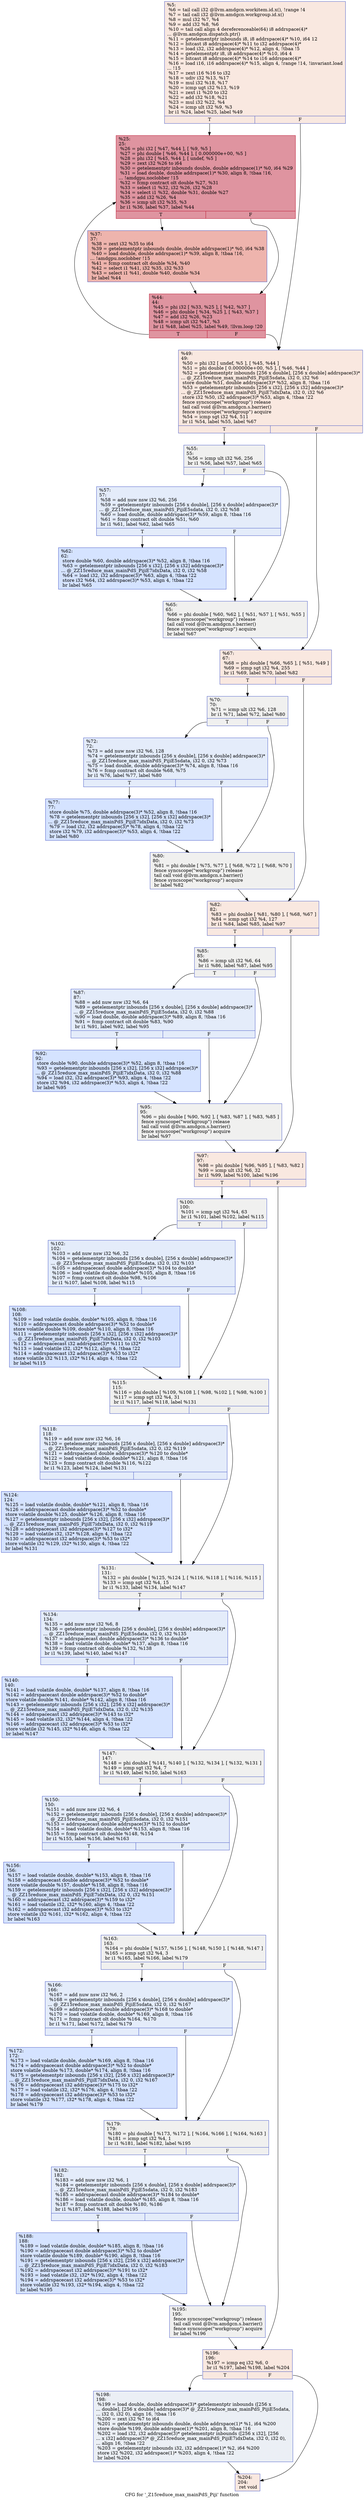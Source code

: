 digraph "CFG for '_Z15reduce_max_mainPdS_Piji' function" {
	label="CFG for '_Z15reduce_max_mainPdS_Piji' function";

	Node0x64dc020 [shape=record,color="#3d50c3ff", style=filled, fillcolor="#f1ccb870",label="{%5:\l  %6 = tail call i32 @llvm.amdgcn.workitem.id.x(), !range !4\l  %7 = tail call i32 @llvm.amdgcn.workgroup.id.x()\l  %8 = mul i32 %7, %4\l  %9 = add i32 %8, %6\l  %10 = tail call align 4 dereferenceable(64) i8 addrspace(4)*\l... @llvm.amdgcn.dispatch.ptr()\l  %11 = getelementptr inbounds i8, i8 addrspace(4)* %10, i64 12\l  %12 = bitcast i8 addrspace(4)* %11 to i32 addrspace(4)*\l  %13 = load i32, i32 addrspace(4)* %12, align 4, !tbaa !5\l  %14 = getelementptr i8, i8 addrspace(4)* %10, i64 4\l  %15 = bitcast i8 addrspace(4)* %14 to i16 addrspace(4)*\l  %16 = load i16, i16 addrspace(4)* %15, align 4, !range !14, !invariant.load\l... !15\l  %17 = zext i16 %16 to i32\l  %18 = udiv i32 %13, %17\l  %19 = mul i32 %18, %17\l  %20 = icmp ugt i32 %13, %19\l  %21 = zext i1 %20 to i32\l  %22 = add i32 %18, %21\l  %23 = mul i32 %22, %4\l  %24 = icmp ult i32 %9, %3\l  br i1 %24, label %25, label %49\l|{<s0>T|<s1>F}}"];
	Node0x64dc020:s0 -> Node0x64de5e0;
	Node0x64dc020:s1 -> Node0x64de670;
	Node0x64de5e0 [shape=record,color="#b70d28ff", style=filled, fillcolor="#b70d2870",label="{%25:\l25:                                               \l  %26 = phi i32 [ %47, %44 ], [ %9, %5 ]\l  %27 = phi double [ %46, %44 ], [ 0.000000e+00, %5 ]\l  %28 = phi i32 [ %45, %44 ], [ undef, %5 ]\l  %29 = zext i32 %26 to i64\l  %30 = getelementptr inbounds double, double addrspace(1)* %0, i64 %29\l  %31 = load double, double addrspace(1)* %30, align 8, !tbaa !16,\l... !amdgpu.noclobber !15\l  %32 = fcmp contract olt double %27, %31\l  %33 = select i1 %32, i32 %26, i32 %28\l  %34 = select i1 %32, double %31, double %27\l  %35 = add i32 %26, %4\l  %36 = icmp ult i32 %35, %3\l  br i1 %36, label %37, label %44\l|{<s0>T|<s1>F}}"];
	Node0x64de5e0:s0 -> Node0x64de1b0;
	Node0x64de5e0:s1 -> Node0x64de7b0;
	Node0x64de1b0 [shape=record,color="#3d50c3ff", style=filled, fillcolor="#d8564670",label="{%37:\l37:                                               \l  %38 = zext i32 %35 to i64\l  %39 = getelementptr inbounds double, double addrspace(1)* %0, i64 %38\l  %40 = load double, double addrspace(1)* %39, align 8, !tbaa !16,\l... !amdgpu.noclobber !15\l  %41 = fcmp contract olt double %34, %40\l  %42 = select i1 %41, i32 %35, i32 %33\l  %43 = select i1 %41, double %40, double %34\l  br label %44\l}"];
	Node0x64de1b0 -> Node0x64de7b0;
	Node0x64de7b0 [shape=record,color="#b70d28ff", style=filled, fillcolor="#b70d2870",label="{%44:\l44:                                               \l  %45 = phi i32 [ %33, %25 ], [ %42, %37 ]\l  %46 = phi double [ %34, %25 ], [ %43, %37 ]\l  %47 = add i32 %26, %23\l  %48 = icmp ult i32 %47, %3\l  br i1 %48, label %25, label %49, !llvm.loop !20\l|{<s0>T|<s1>F}}"];
	Node0x64de7b0:s0 -> Node0x64de5e0;
	Node0x64de7b0:s1 -> Node0x64de670;
	Node0x64de670 [shape=record,color="#3d50c3ff", style=filled, fillcolor="#f1ccb870",label="{%49:\l49:                                               \l  %50 = phi i32 [ undef, %5 ], [ %45, %44 ]\l  %51 = phi double [ 0.000000e+00, %5 ], [ %46, %44 ]\l  %52 = getelementptr inbounds [256 x double], [256 x double] addrspace(3)*\l... @_ZZ15reduce_max_mainPdS_PijiE5sdata, i32 0, i32 %6\l  store double %51, double addrspace(3)* %52, align 8, !tbaa !16\l  %53 = getelementptr inbounds [256 x i32], [256 x i32] addrspace(3)*\l... @_ZZ15reduce_max_mainPdS_PijiE7idxData, i32 0, i32 %6\l  store i32 %50, i32 addrspace(3)* %53, align 4, !tbaa !22\l  fence syncscope(\"workgroup\") release\l  tail call void @llvm.amdgcn.s.barrier()\l  fence syncscope(\"workgroup\") acquire\l  %54 = icmp sgt i32 %4, 511\l  br i1 %54, label %55, label %67\l|{<s0>T|<s1>F}}"];
	Node0x64de670:s0 -> Node0x64e19b0;
	Node0x64de670:s1 -> Node0x64e1a40;
	Node0x64e19b0 [shape=record,color="#3d50c3ff", style=filled, fillcolor="#dedcdb70",label="{%55:\l55:                                               \l  %56 = icmp ult i32 %6, 256\l  br i1 %56, label %57, label %65\l|{<s0>T|<s1>F}}"];
	Node0x64e19b0:s0 -> Node0x64e1c40;
	Node0x64e19b0:s1 -> Node0x64e1c90;
	Node0x64e1c40 [shape=record,color="#3d50c3ff", style=filled, fillcolor="#c1d4f470",label="{%57:\l57:                                               \l  %58 = add nuw nsw i32 %6, 256\l  %59 = getelementptr inbounds [256 x double], [256 x double] addrspace(3)*\l... @_ZZ15reduce_max_mainPdS_PijiE5sdata, i32 0, i32 %58\l  %60 = load double, double addrspace(3)* %59, align 8, !tbaa !16\l  %61 = fcmp contract olt double %51, %60\l  br i1 %61, label %62, label %65\l|{<s0>T|<s1>F}}"];
	Node0x64e1c40:s0 -> Node0x64e1eb0;
	Node0x64e1c40:s1 -> Node0x64e1c90;
	Node0x64e1eb0 [shape=record,color="#3d50c3ff", style=filled, fillcolor="#a1c0ff70",label="{%62:\l62:                                               \l  store double %60, double addrspace(3)* %52, align 8, !tbaa !16\l  %63 = getelementptr inbounds [256 x i32], [256 x i32] addrspace(3)*\l... @_ZZ15reduce_max_mainPdS_PijiE7idxData, i32 0, i32 %58\l  %64 = load i32, i32 addrspace(3)* %63, align 4, !tbaa !22\l  store i32 %64, i32 addrspace(3)* %53, align 4, !tbaa !22\l  br label %65\l}"];
	Node0x64e1eb0 -> Node0x64e1c90;
	Node0x64e1c90 [shape=record,color="#3d50c3ff", style=filled, fillcolor="#dedcdb70",label="{%65:\l65:                                               \l  %66 = phi double [ %60, %62 ], [ %51, %57 ], [ %51, %55 ]\l  fence syncscope(\"workgroup\") release\l  tail call void @llvm.amdgcn.s.barrier()\l  fence syncscope(\"workgroup\") acquire\l  br label %67\l}"];
	Node0x64e1c90 -> Node0x64e1a40;
	Node0x64e1a40 [shape=record,color="#3d50c3ff", style=filled, fillcolor="#f1ccb870",label="{%67:\l67:                                               \l  %68 = phi double [ %66, %65 ], [ %51, %49 ]\l  %69 = icmp sgt i32 %4, 255\l  br i1 %69, label %70, label %82\l|{<s0>T|<s1>F}}"];
	Node0x64e1a40:s0 -> Node0x64e3090;
	Node0x64e1a40:s1 -> Node0x64e30e0;
	Node0x64e3090 [shape=record,color="#3d50c3ff", style=filled, fillcolor="#dedcdb70",label="{%70:\l70:                                               \l  %71 = icmp ult i32 %6, 128\l  br i1 %71, label %72, label %80\l|{<s0>T|<s1>F}}"];
	Node0x64e3090:s0 -> Node0x64e3270;
	Node0x64e3090:s1 -> Node0x64e32c0;
	Node0x64e3270 [shape=record,color="#3d50c3ff", style=filled, fillcolor="#c1d4f470",label="{%72:\l72:                                               \l  %73 = add nuw nsw i32 %6, 128\l  %74 = getelementptr inbounds [256 x double], [256 x double] addrspace(3)*\l... @_ZZ15reduce_max_mainPdS_PijiE5sdata, i32 0, i32 %73\l  %75 = load double, double addrspace(3)* %74, align 8, !tbaa !16\l  %76 = fcmp contract olt double %68, %75\l  br i1 %76, label %77, label %80\l|{<s0>T|<s1>F}}"];
	Node0x64e3270:s0 -> Node0x64e3450;
	Node0x64e3270:s1 -> Node0x64e32c0;
	Node0x64e3450 [shape=record,color="#3d50c3ff", style=filled, fillcolor="#a1c0ff70",label="{%77:\l77:                                               \l  store double %75, double addrspace(3)* %52, align 8, !tbaa !16\l  %78 = getelementptr inbounds [256 x i32], [256 x i32] addrspace(3)*\l... @_ZZ15reduce_max_mainPdS_PijiE7idxData, i32 0, i32 %73\l  %79 = load i32, i32 addrspace(3)* %78, align 4, !tbaa !22\l  store i32 %79, i32 addrspace(3)* %53, align 4, !tbaa !22\l  br label %80\l}"];
	Node0x64e3450 -> Node0x64e32c0;
	Node0x64e32c0 [shape=record,color="#3d50c3ff", style=filled, fillcolor="#dedcdb70",label="{%80:\l80:                                               \l  %81 = phi double [ %75, %77 ], [ %68, %72 ], [ %68, %70 ]\l  fence syncscope(\"workgroup\") release\l  tail call void @llvm.amdgcn.s.barrier()\l  fence syncscope(\"workgroup\") acquire\l  br label %82\l}"];
	Node0x64e32c0 -> Node0x64e30e0;
	Node0x64e30e0 [shape=record,color="#3d50c3ff", style=filled, fillcolor="#f1ccb870",label="{%82:\l82:                                               \l  %83 = phi double [ %81, %80 ], [ %68, %67 ]\l  %84 = icmp sgt i32 %4, 127\l  br i1 %84, label %85, label %97\l|{<s0>T|<s1>F}}"];
	Node0x64e30e0:s0 -> Node0x64e3df0;
	Node0x64e30e0:s1 -> Node0x64e3e40;
	Node0x64e3df0 [shape=record,color="#3d50c3ff", style=filled, fillcolor="#dedcdb70",label="{%85:\l85:                                               \l  %86 = icmp ult i32 %6, 64\l  br i1 %86, label %87, label %95\l|{<s0>T|<s1>F}}"];
	Node0x64e3df0:s0 -> Node0x64e4000;
	Node0x64e3df0:s1 -> Node0x64e4050;
	Node0x64e4000 [shape=record,color="#3d50c3ff", style=filled, fillcolor="#c1d4f470",label="{%87:\l87:                                               \l  %88 = add nuw nsw i32 %6, 64\l  %89 = getelementptr inbounds [256 x double], [256 x double] addrspace(3)*\l... @_ZZ15reduce_max_mainPdS_PijiE5sdata, i32 0, i32 %88\l  %90 = load double, double addrspace(3)* %89, align 8, !tbaa !16\l  %91 = fcmp contract olt double %83, %90\l  br i1 %91, label %92, label %95\l|{<s0>T|<s1>F}}"];
	Node0x64e4000:s0 -> Node0x64e41e0;
	Node0x64e4000:s1 -> Node0x64e4050;
	Node0x64e41e0 [shape=record,color="#3d50c3ff", style=filled, fillcolor="#a1c0ff70",label="{%92:\l92:                                               \l  store double %90, double addrspace(3)* %52, align 8, !tbaa !16\l  %93 = getelementptr inbounds [256 x i32], [256 x i32] addrspace(3)*\l... @_ZZ15reduce_max_mainPdS_PijiE7idxData, i32 0, i32 %88\l  %94 = load i32, i32 addrspace(3)* %93, align 4, !tbaa !22\l  store i32 %94, i32 addrspace(3)* %53, align 4, !tbaa !22\l  br label %95\l}"];
	Node0x64e41e0 -> Node0x64e4050;
	Node0x64e4050 [shape=record,color="#3d50c3ff", style=filled, fillcolor="#dedcdb70",label="{%95:\l95:                                               \l  %96 = phi double [ %90, %92 ], [ %83, %87 ], [ %83, %85 ]\l  fence syncscope(\"workgroup\") release\l  tail call void @llvm.amdgcn.s.barrier()\l  fence syncscope(\"workgroup\") acquire\l  br label %97\l}"];
	Node0x64e4050 -> Node0x64e3e40;
	Node0x64e3e40 [shape=record,color="#3d50c3ff", style=filled, fillcolor="#f1ccb870",label="{%97:\l97:                                               \l  %98 = phi double [ %96, %95 ], [ %83, %82 ]\l  %99 = icmp ult i32 %6, 32\l  br i1 %99, label %100, label %196\l|{<s0>T|<s1>F}}"];
	Node0x64e3e40:s0 -> Node0x64e4b80;
	Node0x64e3e40:s1 -> Node0x64e4bd0;
	Node0x64e4b80 [shape=record,color="#3d50c3ff", style=filled, fillcolor="#dedcdb70",label="{%100:\l100:                                              \l  %101 = icmp sgt i32 %4, 63\l  br i1 %101, label %102, label %115\l|{<s0>T|<s1>F}}"];
	Node0x64e4b80:s0 -> Node0x64e4d90;
	Node0x64e4b80:s1 -> Node0x64e4de0;
	Node0x64e4d90 [shape=record,color="#3d50c3ff", style=filled, fillcolor="#c1d4f470",label="{%102:\l102:                                              \l  %103 = add nuw nsw i32 %6, 32\l  %104 = getelementptr inbounds [256 x double], [256 x double] addrspace(3)*\l... @_ZZ15reduce_max_mainPdS_PijiE5sdata, i32 0, i32 %103\l  %105 = addrspacecast double addrspace(3)* %104 to double*\l  %106 = load volatile double, double* %105, align 8, !tbaa !16\l  %107 = fcmp contract olt double %98, %106\l  br i1 %107, label %108, label %115\l|{<s0>T|<s1>F}}"];
	Node0x64e4d90:s0 -> Node0x64e4f70;
	Node0x64e4d90:s1 -> Node0x64e4de0;
	Node0x64e4f70 [shape=record,color="#3d50c3ff", style=filled, fillcolor="#a1c0ff70",label="{%108:\l108:                                              \l  %109 = load volatile double, double* %105, align 8, !tbaa !16\l  %110 = addrspacecast double addrspace(3)* %52 to double*\l  store volatile double %109, double* %110, align 8, !tbaa !16\l  %111 = getelementptr inbounds [256 x i32], [256 x i32] addrspace(3)*\l... @_ZZ15reduce_max_mainPdS_PijiE7idxData, i32 0, i32 %103\l  %112 = addrspacecast i32 addrspace(3)* %111 to i32*\l  %113 = load volatile i32, i32* %112, align 4, !tbaa !22\l  %114 = addrspacecast i32 addrspace(3)* %53 to i32*\l  store volatile i32 %113, i32* %114, align 4, !tbaa !22\l  br label %115\l}"];
	Node0x64e4f70 -> Node0x64e4de0;
	Node0x64e4de0 [shape=record,color="#3d50c3ff", style=filled, fillcolor="#dedcdb70",label="{%115:\l115:                                              \l  %116 = phi double [ %109, %108 ], [ %98, %102 ], [ %98, %100 ]\l  %117 = icmp sgt i32 %4, 31\l  br i1 %117, label %118, label %131\l|{<s0>T|<s1>F}}"];
	Node0x64e4de0:s0 -> Node0x64e58b0;
	Node0x64e4de0:s1 -> Node0x64e5900;
	Node0x64e58b0 [shape=record,color="#3d50c3ff", style=filled, fillcolor="#c1d4f470",label="{%118:\l118:                                              \l  %119 = add nuw nsw i32 %6, 16\l  %120 = getelementptr inbounds [256 x double], [256 x double] addrspace(3)*\l... @_ZZ15reduce_max_mainPdS_PijiE5sdata, i32 0, i32 %119\l  %121 = addrspacecast double addrspace(3)* %120 to double*\l  %122 = load volatile double, double* %121, align 8, !tbaa !16\l  %123 = fcmp contract olt double %116, %122\l  br i1 %123, label %124, label %131\l|{<s0>T|<s1>F}}"];
	Node0x64e58b0:s0 -> Node0x64e5ac0;
	Node0x64e58b0:s1 -> Node0x64e5900;
	Node0x64e5ac0 [shape=record,color="#3d50c3ff", style=filled, fillcolor="#a1c0ff70",label="{%124:\l124:                                              \l  %125 = load volatile double, double* %121, align 8, !tbaa !16\l  %126 = addrspacecast double addrspace(3)* %52 to double*\l  store volatile double %125, double* %126, align 8, !tbaa !16\l  %127 = getelementptr inbounds [256 x i32], [256 x i32] addrspace(3)*\l... @_ZZ15reduce_max_mainPdS_PijiE7idxData, i32 0, i32 %119\l  %128 = addrspacecast i32 addrspace(3)* %127 to i32*\l  %129 = load volatile i32, i32* %128, align 4, !tbaa !22\l  %130 = addrspacecast i32 addrspace(3)* %53 to i32*\l  store volatile i32 %129, i32* %130, align 4, !tbaa !22\l  br label %131\l}"];
	Node0x64e5ac0 -> Node0x64e5900;
	Node0x64e5900 [shape=record,color="#3d50c3ff", style=filled, fillcolor="#dedcdb70",label="{%131:\l131:                                              \l  %132 = phi double [ %125, %124 ], [ %116, %118 ], [ %116, %115 ]\l  %133 = icmp sgt i32 %4, 15\l  br i1 %133, label %134, label %147\l|{<s0>T|<s1>F}}"];
	Node0x64e5900:s0 -> Node0x64e2ca0;
	Node0x64e5900:s1 -> Node0x64e2cf0;
	Node0x64e2ca0 [shape=record,color="#3d50c3ff", style=filled, fillcolor="#c1d4f470",label="{%134:\l134:                                              \l  %135 = add nuw nsw i32 %6, 8\l  %136 = getelementptr inbounds [256 x double], [256 x double] addrspace(3)*\l... @_ZZ15reduce_max_mainPdS_PijiE5sdata, i32 0, i32 %135\l  %137 = addrspacecast double addrspace(3)* %136 to double*\l  %138 = load volatile double, double* %137, align 8, !tbaa !16\l  %139 = fcmp contract olt double %132, %138\l  br i1 %139, label %140, label %147\l|{<s0>T|<s1>F}}"];
	Node0x64e2ca0:s0 -> Node0x64e2d70;
	Node0x64e2ca0:s1 -> Node0x64e2cf0;
	Node0x64e2d70 [shape=record,color="#3d50c3ff", style=filled, fillcolor="#a1c0ff70",label="{%140:\l140:                                              \l  %141 = load volatile double, double* %137, align 8, !tbaa !16\l  %142 = addrspacecast double addrspace(3)* %52 to double*\l  store volatile double %141, double* %142, align 8, !tbaa !16\l  %143 = getelementptr inbounds [256 x i32], [256 x i32] addrspace(3)*\l... @_ZZ15reduce_max_mainPdS_PijiE7idxData, i32 0, i32 %135\l  %144 = addrspacecast i32 addrspace(3)* %143 to i32*\l  %145 = load volatile i32, i32* %144, align 4, !tbaa !22\l  %146 = addrspacecast i32 addrspace(3)* %53 to i32*\l  store volatile i32 %145, i32* %146, align 4, !tbaa !22\l  br label %147\l}"];
	Node0x64e2d70 -> Node0x64e2cf0;
	Node0x64e2cf0 [shape=record,color="#3d50c3ff", style=filled, fillcolor="#dedcdb70",label="{%147:\l147:                                              \l  %148 = phi double [ %141, %140 ], [ %132, %134 ], [ %132, %131 ]\l  %149 = icmp sgt i32 %4, 7\l  br i1 %149, label %150, label %163\l|{<s0>T|<s1>F}}"];
	Node0x64e2cf0:s0 -> Node0x64e7350;
	Node0x64e2cf0:s1 -> Node0x64e73a0;
	Node0x64e7350 [shape=record,color="#3d50c3ff", style=filled, fillcolor="#c1d4f470",label="{%150:\l150:                                              \l  %151 = add nuw nsw i32 %6, 4\l  %152 = getelementptr inbounds [256 x double], [256 x double] addrspace(3)*\l... @_ZZ15reduce_max_mainPdS_PijiE5sdata, i32 0, i32 %151\l  %153 = addrspacecast double addrspace(3)* %152 to double*\l  %154 = load volatile double, double* %153, align 8, !tbaa !16\l  %155 = fcmp contract olt double %148, %154\l  br i1 %155, label %156, label %163\l|{<s0>T|<s1>F}}"];
	Node0x64e7350:s0 -> Node0x64e7560;
	Node0x64e7350:s1 -> Node0x64e73a0;
	Node0x64e7560 [shape=record,color="#3d50c3ff", style=filled, fillcolor="#a1c0ff70",label="{%156:\l156:                                              \l  %157 = load volatile double, double* %153, align 8, !tbaa !16\l  %158 = addrspacecast double addrspace(3)* %52 to double*\l  store volatile double %157, double* %158, align 8, !tbaa !16\l  %159 = getelementptr inbounds [256 x i32], [256 x i32] addrspace(3)*\l... @_ZZ15reduce_max_mainPdS_PijiE7idxData, i32 0, i32 %151\l  %160 = addrspacecast i32 addrspace(3)* %159 to i32*\l  %161 = load volatile i32, i32* %160, align 4, !tbaa !22\l  %162 = addrspacecast i32 addrspace(3)* %53 to i32*\l  store volatile i32 %161, i32* %162, align 4, !tbaa !22\l  br label %163\l}"];
	Node0x64e7560 -> Node0x64e73a0;
	Node0x64e73a0 [shape=record,color="#3d50c3ff", style=filled, fillcolor="#dedcdb70",label="{%163:\l163:                                              \l  %164 = phi double [ %157, %156 ], [ %148, %150 ], [ %148, %147 ]\l  %165 = icmp sgt i32 %4, 3\l  br i1 %165, label %166, label %179\l|{<s0>T|<s1>F}}"];
	Node0x64e73a0:s0 -> Node0x64e7ea0;
	Node0x64e73a0:s1 -> Node0x64e7ef0;
	Node0x64e7ea0 [shape=record,color="#3d50c3ff", style=filled, fillcolor="#c1d4f470",label="{%166:\l166:                                              \l  %167 = add nuw nsw i32 %6, 2\l  %168 = getelementptr inbounds [256 x double], [256 x double] addrspace(3)*\l... @_ZZ15reduce_max_mainPdS_PijiE5sdata, i32 0, i32 %167\l  %169 = addrspacecast double addrspace(3)* %168 to double*\l  %170 = load volatile double, double* %169, align 8, !tbaa !16\l  %171 = fcmp contract olt double %164, %170\l  br i1 %171, label %172, label %179\l|{<s0>T|<s1>F}}"];
	Node0x64e7ea0:s0 -> Node0x64e80b0;
	Node0x64e7ea0:s1 -> Node0x64e7ef0;
	Node0x64e80b0 [shape=record,color="#3d50c3ff", style=filled, fillcolor="#a1c0ff70",label="{%172:\l172:                                              \l  %173 = load volatile double, double* %169, align 8, !tbaa !16\l  %174 = addrspacecast double addrspace(3)* %52 to double*\l  store volatile double %173, double* %174, align 8, !tbaa !16\l  %175 = getelementptr inbounds [256 x i32], [256 x i32] addrspace(3)*\l... @_ZZ15reduce_max_mainPdS_PijiE7idxData, i32 0, i32 %167\l  %176 = addrspacecast i32 addrspace(3)* %175 to i32*\l  %177 = load volatile i32, i32* %176, align 4, !tbaa !22\l  %178 = addrspacecast i32 addrspace(3)* %53 to i32*\l  store volatile i32 %177, i32* %178, align 4, !tbaa !22\l  br label %179\l}"];
	Node0x64e80b0 -> Node0x64e7ef0;
	Node0x64e7ef0 [shape=record,color="#3d50c3ff", style=filled, fillcolor="#dedcdb70",label="{%179:\l179:                                              \l  %180 = phi double [ %173, %172 ], [ %164, %166 ], [ %164, %163 ]\l  %181 = icmp sgt i32 %4, 1\l  br i1 %181, label %182, label %195\l|{<s0>T|<s1>F}}"];
	Node0x64e7ef0:s0 -> Node0x64e89f0;
	Node0x64e7ef0:s1 -> Node0x64e8a40;
	Node0x64e89f0 [shape=record,color="#3d50c3ff", style=filled, fillcolor="#c1d4f470",label="{%182:\l182:                                              \l  %183 = add nuw nsw i32 %6, 1\l  %184 = getelementptr inbounds [256 x double], [256 x double] addrspace(3)*\l... @_ZZ15reduce_max_mainPdS_PijiE5sdata, i32 0, i32 %183\l  %185 = addrspacecast double addrspace(3)* %184 to double*\l  %186 = load volatile double, double* %185, align 8, !tbaa !16\l  %187 = fcmp contract olt double %180, %186\l  br i1 %187, label %188, label %195\l|{<s0>T|<s1>F}}"];
	Node0x64e89f0:s0 -> Node0x64e8bd0;
	Node0x64e89f0:s1 -> Node0x64e8a40;
	Node0x64e8bd0 [shape=record,color="#3d50c3ff", style=filled, fillcolor="#a1c0ff70",label="{%188:\l188:                                              \l  %189 = load volatile double, double* %185, align 8, !tbaa !16\l  %190 = addrspacecast double addrspace(3)* %52 to double*\l  store volatile double %189, double* %190, align 8, !tbaa !16\l  %191 = getelementptr inbounds [256 x i32], [256 x i32] addrspace(3)*\l... @_ZZ15reduce_max_mainPdS_PijiE7idxData, i32 0, i32 %183\l  %192 = addrspacecast i32 addrspace(3)* %191 to i32*\l  %193 = load volatile i32, i32* %192, align 4, !tbaa !22\l  %194 = addrspacecast i32 addrspace(3)* %53 to i32*\l  store volatile i32 %193, i32* %194, align 4, !tbaa !22\l  br label %195\l}"];
	Node0x64e8bd0 -> Node0x64e8a40;
	Node0x64e8a40 [shape=record,color="#3d50c3ff", style=filled, fillcolor="#dedcdb70",label="{%195:\l195:                                              \l  fence syncscope(\"workgroup\") release\l  tail call void @llvm.amdgcn.s.barrier()\l  fence syncscope(\"workgroup\") acquire\l  br label %196\l}"];
	Node0x64e8a40 -> Node0x64e4bd0;
	Node0x64e4bd0 [shape=record,color="#3d50c3ff", style=filled, fillcolor="#f1ccb870",label="{%196:\l196:                                              \l  %197 = icmp eq i32 %6, 0\l  br i1 %197, label %198, label %204\l|{<s0>T|<s1>F}}"];
	Node0x64e4bd0:s0 -> Node0x64dc8f0;
	Node0x64e4bd0:s1 -> Node0x64dc940;
	Node0x64dc8f0 [shape=record,color="#3d50c3ff", style=filled, fillcolor="#d1dae970",label="{%198:\l198:                                              \l  %199 = load double, double addrspace(3)* getelementptr inbounds ([256 x\l... double], [256 x double] addrspace(3)* @_ZZ15reduce_max_mainPdS_PijiE5sdata,\l... i32 0, i32 0), align 16, !tbaa !16\l  %200 = zext i32 %7 to i64\l  %201 = getelementptr inbounds double, double addrspace(1)* %1, i64 %200\l  store double %199, double addrspace(1)* %201, align 8, !tbaa !16\l  %202 = load i32, i32 addrspace(3)* getelementptr inbounds ([256 x i32], [256\l... x i32] addrspace(3)* @_ZZ15reduce_max_mainPdS_PijiE7idxData, i32 0, i32 0),\l... align 16, !tbaa !22\l  %203 = getelementptr inbounds i32, i32 addrspace(1)* %2, i64 %200\l  store i32 %202, i32 addrspace(1)* %203, align 4, !tbaa !22\l  br label %204\l}"];
	Node0x64dc8f0 -> Node0x64dc940;
	Node0x64dc940 [shape=record,color="#3d50c3ff", style=filled, fillcolor="#f1ccb870",label="{%204:\l204:                                              \l  ret void\l}"];
}
